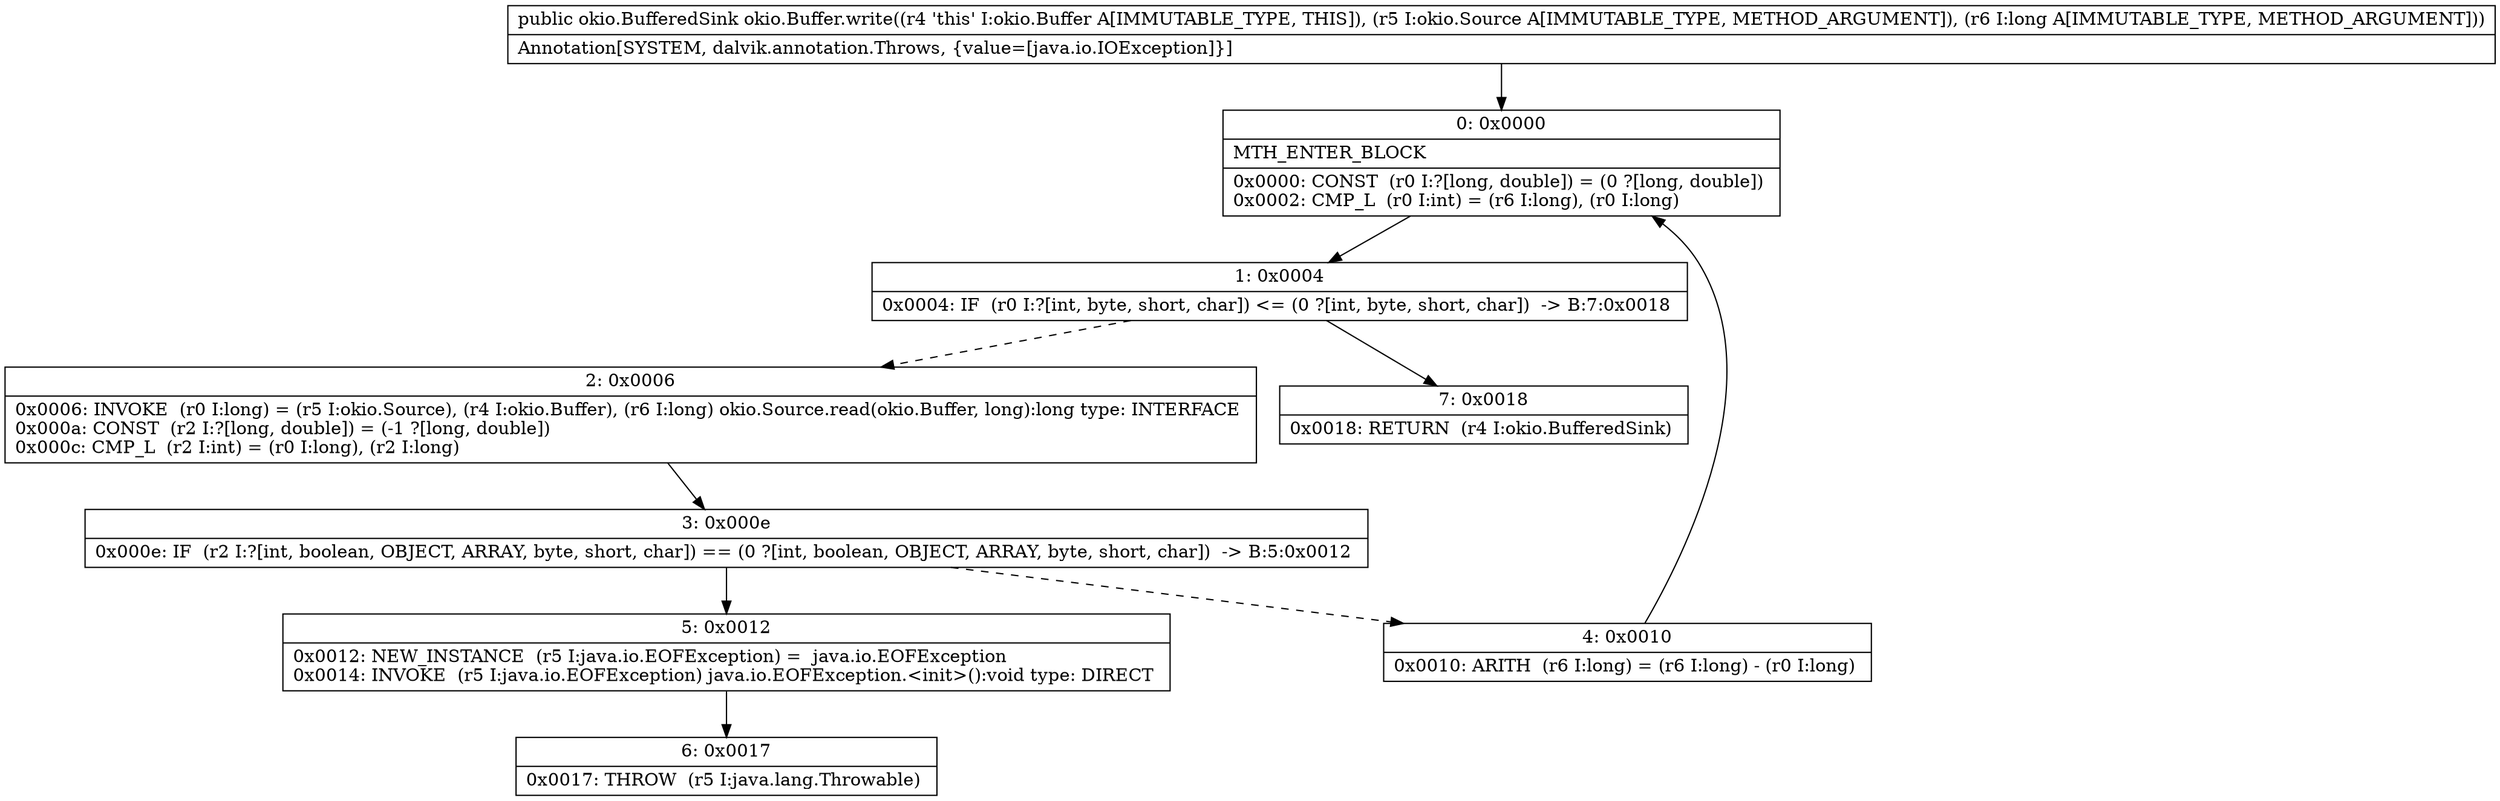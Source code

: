 digraph "CFG forokio.Buffer.write(Lokio\/Source;J)Lokio\/BufferedSink;" {
Node_0 [shape=record,label="{0\:\ 0x0000|MTH_ENTER_BLOCK\l|0x0000: CONST  (r0 I:?[long, double]) = (0 ?[long, double]) \l0x0002: CMP_L  (r0 I:int) = (r6 I:long), (r0 I:long) \l}"];
Node_1 [shape=record,label="{1\:\ 0x0004|0x0004: IF  (r0 I:?[int, byte, short, char]) \<= (0 ?[int, byte, short, char])  \-\> B:7:0x0018 \l}"];
Node_2 [shape=record,label="{2\:\ 0x0006|0x0006: INVOKE  (r0 I:long) = (r5 I:okio.Source), (r4 I:okio.Buffer), (r6 I:long) okio.Source.read(okio.Buffer, long):long type: INTERFACE \l0x000a: CONST  (r2 I:?[long, double]) = (\-1 ?[long, double]) \l0x000c: CMP_L  (r2 I:int) = (r0 I:long), (r2 I:long) \l}"];
Node_3 [shape=record,label="{3\:\ 0x000e|0x000e: IF  (r2 I:?[int, boolean, OBJECT, ARRAY, byte, short, char]) == (0 ?[int, boolean, OBJECT, ARRAY, byte, short, char])  \-\> B:5:0x0012 \l}"];
Node_4 [shape=record,label="{4\:\ 0x0010|0x0010: ARITH  (r6 I:long) = (r6 I:long) \- (r0 I:long) \l}"];
Node_5 [shape=record,label="{5\:\ 0x0012|0x0012: NEW_INSTANCE  (r5 I:java.io.EOFException) =  java.io.EOFException \l0x0014: INVOKE  (r5 I:java.io.EOFException) java.io.EOFException.\<init\>():void type: DIRECT \l}"];
Node_6 [shape=record,label="{6\:\ 0x0017|0x0017: THROW  (r5 I:java.lang.Throwable) \l}"];
Node_7 [shape=record,label="{7\:\ 0x0018|0x0018: RETURN  (r4 I:okio.BufferedSink) \l}"];
MethodNode[shape=record,label="{public okio.BufferedSink okio.Buffer.write((r4 'this' I:okio.Buffer A[IMMUTABLE_TYPE, THIS]), (r5 I:okio.Source A[IMMUTABLE_TYPE, METHOD_ARGUMENT]), (r6 I:long A[IMMUTABLE_TYPE, METHOD_ARGUMENT]))  | Annotation[SYSTEM, dalvik.annotation.Throws, \{value=[java.io.IOException]\}]\l}"];
MethodNode -> Node_0;
Node_0 -> Node_1;
Node_1 -> Node_2[style=dashed];
Node_1 -> Node_7;
Node_2 -> Node_3;
Node_3 -> Node_4[style=dashed];
Node_3 -> Node_5;
Node_4 -> Node_0;
Node_5 -> Node_6;
}

